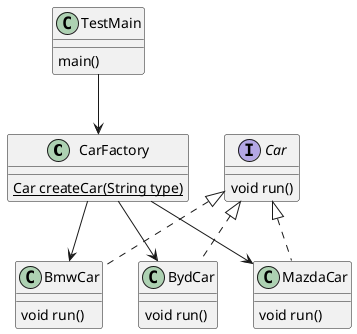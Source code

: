 @startuml

class CarFactory{
    {static} Car createCar(String type)
}
interface Car{
    void run()
}

class BmwCar implements Car{
    void run()
}
class BydCar implements Car{
    void run()
}
class MazdaCar implements Car{
    void run()
}
class TestMain{
    main()
}
CarFactory --> BydCar
CarFactory --> MazdaCar
CarFactory --> BmwCar
TestMain --> CarFactory

@enduml
